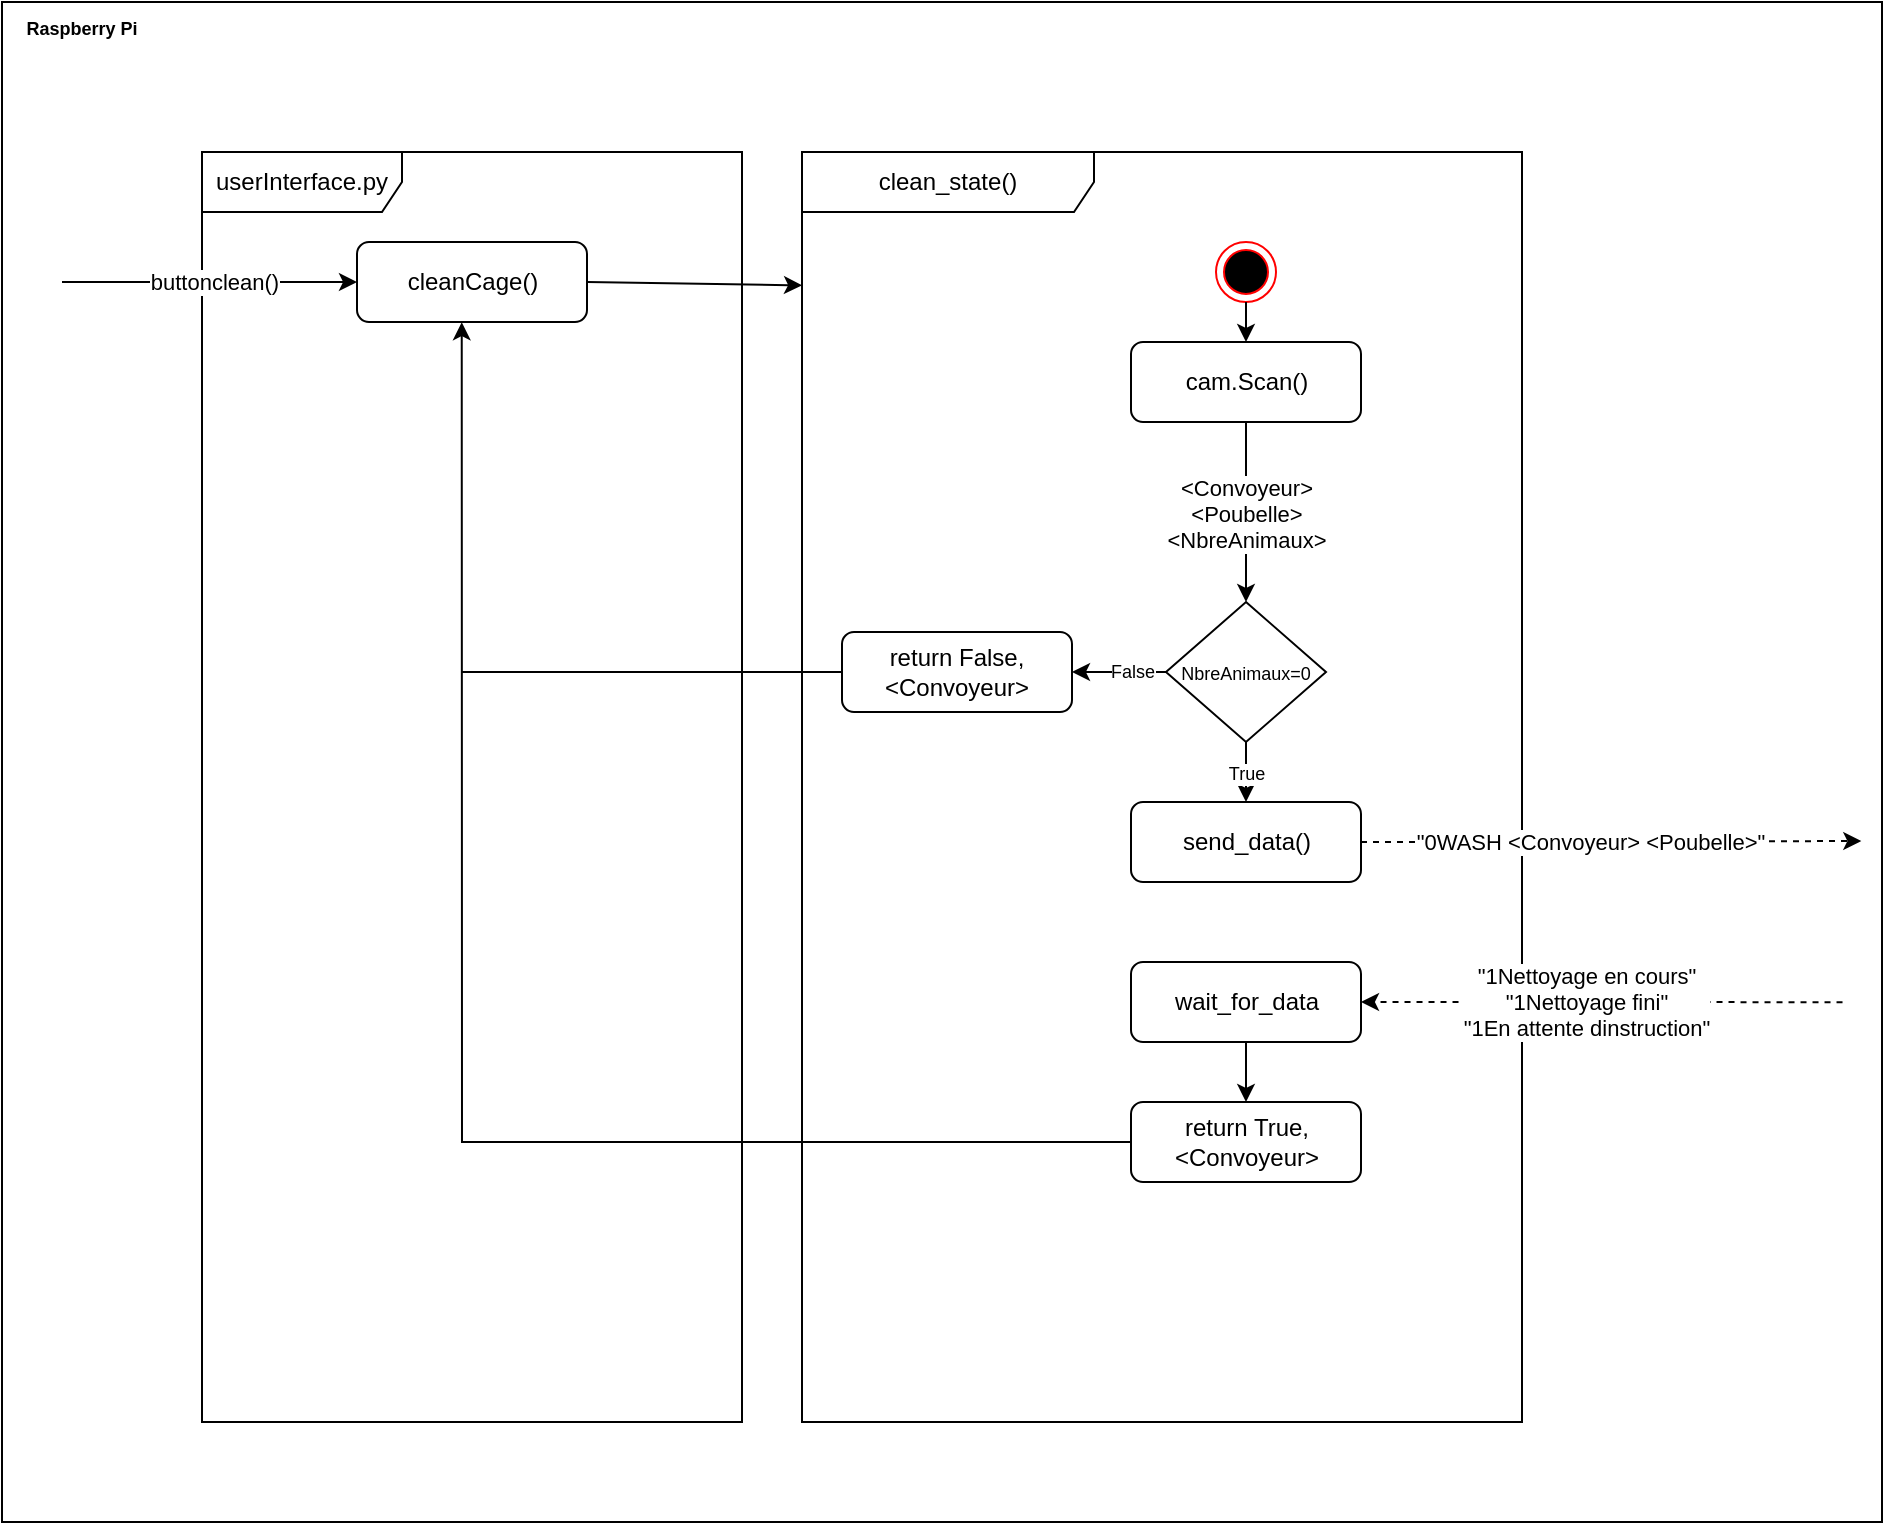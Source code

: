 <mxfile version="17.4.2" type="device"><diagram id="v_sAGbV8R6Lf0gazsoXu" name="Page-1"><mxGraphModel dx="1203" dy="817" grid="1" gridSize="10" guides="1" tooltips="1" connect="1" arrows="1" fold="1" page="1" pageScale="1" pageWidth="827" pageHeight="1169" math="0" shadow="0"><root><mxCell id="0"/><mxCell id="1" parent="0"/><mxCell id="hwBgEiHBAoMVWKnVqewj-1" value="" style="rounded=0;whiteSpace=wrap;html=1;" vertex="1" parent="1"><mxGeometry x="50" y="50" width="940" height="760" as="geometry"/></mxCell><mxCell id="hwBgEiHBAoMVWKnVqewj-2" value="userInterface.py" style="shape=umlFrame;whiteSpace=wrap;html=1;width=100;height=30;" vertex="1" parent="1"><mxGeometry x="150" y="125" width="270" height="635" as="geometry"/></mxCell><mxCell id="hwBgEiHBAoMVWKnVqewj-3" value="clean_state()" style="shape=umlFrame;whiteSpace=wrap;html=1;width=146;height=30;" vertex="1" parent="1"><mxGeometry x="450" y="125" width="360" height="635" as="geometry"/></mxCell><mxCell id="hwBgEiHBAoMVWKnVqewj-4" value="" style="endArrow=classic;html=1;rounded=0;entryX=0;entryY=0.5;entryDx=0;entryDy=0;" edge="1" parent="1" target="hwBgEiHBAoMVWKnVqewj-5"><mxGeometry width="50" height="50" relative="1" as="geometry"><mxPoint x="80" y="190" as="sourcePoint"/><mxPoint x="430" y="260" as="targetPoint"/></mxGeometry></mxCell><mxCell id="hwBgEiHBAoMVWKnVqewj-6" value="buttonclean()" style="edgeLabel;html=1;align=center;verticalAlign=middle;resizable=0;points=[];" vertex="1" connectable="0" parent="hwBgEiHBAoMVWKnVqewj-4"><mxGeometry x="-0.278" relative="1" as="geometry"><mxPoint x="23" as="offset"/></mxGeometry></mxCell><mxCell id="hwBgEiHBAoMVWKnVqewj-5" value="cleanCage()" style="rounded=1;whiteSpace=wrap;html=1;" vertex="1" parent="1"><mxGeometry x="227.5" y="170" width="115" height="40" as="geometry"/></mxCell><mxCell id="hwBgEiHBAoMVWKnVqewj-9" value="" style="endArrow=classic;html=1;rounded=0;exitX=1;exitY=0.5;exitDx=0;exitDy=0;entryX=0;entryY=0.105;entryDx=0;entryDy=0;entryPerimeter=0;" edge="1" parent="1" source="hwBgEiHBAoMVWKnVqewj-5" target="hwBgEiHBAoMVWKnVqewj-3"><mxGeometry width="50" height="50" relative="1" as="geometry"><mxPoint x="380" y="310" as="sourcePoint"/><mxPoint x="450" y="190" as="targetPoint"/></mxGeometry></mxCell><mxCell id="hwBgEiHBAoMVWKnVqewj-10" value="" style="ellipse;html=1;shape=endState;fillColor=#000000;strokeColor=#ff0000;" vertex="1" parent="1"><mxGeometry x="657" y="170" width="30" height="30" as="geometry"/></mxCell><mxCell id="hwBgEiHBAoMVWKnVqewj-11" value="cam.Scan()" style="rounded=1;whiteSpace=wrap;html=1;" vertex="1" parent="1"><mxGeometry x="614.5" y="220" width="115" height="40" as="geometry"/></mxCell><mxCell id="hwBgEiHBAoMVWKnVqewj-12" value="" style="endArrow=classic;html=1;rounded=0;exitX=0.5;exitY=1;exitDx=0;exitDy=0;entryX=0.5;entryY=0;entryDx=0;entryDy=0;" edge="1" parent="1" source="hwBgEiHBAoMVWKnVqewj-10" target="hwBgEiHBAoMVWKnVqewj-11"><mxGeometry width="50" height="50" relative="1" as="geometry"><mxPoint x="380" y="310" as="sourcePoint"/><mxPoint x="430" y="260" as="targetPoint"/></mxGeometry></mxCell><mxCell id="hwBgEiHBAoMVWKnVqewj-13" value="" style="endArrow=classic;html=1;rounded=0;exitX=0.5;exitY=1;exitDx=0;exitDy=0;" edge="1" parent="1" source="hwBgEiHBAoMVWKnVqewj-11" target="hwBgEiHBAoMVWKnVqewj-23"><mxGeometry width="50" height="50" relative="1" as="geometry"><mxPoint x="590" y="310" as="sourcePoint"/><mxPoint x="672" y="340" as="targetPoint"/></mxGeometry></mxCell><mxCell id="hwBgEiHBAoMVWKnVqewj-15" value="&amp;lt;Convoyeur&amp;gt;&lt;br&gt;&amp;lt;Poubelle&amp;gt;&lt;br&gt;&amp;lt;NbreAnimaux&amp;gt;" style="edgeLabel;html=1;align=center;verticalAlign=middle;resizable=0;points=[];" vertex="1" connectable="0" parent="hwBgEiHBAoMVWKnVqewj-13"><mxGeometry x="-0.45" relative="1" as="geometry"><mxPoint y="21" as="offset"/></mxGeometry></mxCell><mxCell id="hwBgEiHBAoMVWKnVqewj-14" value="send_data()" style="rounded=1;whiteSpace=wrap;html=1;" vertex="1" parent="1"><mxGeometry x="614.5" y="450" width="115" height="40" as="geometry"/></mxCell><mxCell id="hwBgEiHBAoMVWKnVqewj-16" value="" style="endArrow=classic;html=1;rounded=0;exitX=1;exitY=0.5;exitDx=0;exitDy=0;dashed=1;entryX=0.989;entryY=0.552;entryDx=0;entryDy=0;entryPerimeter=0;" edge="1" parent="1" source="hwBgEiHBAoMVWKnVqewj-14" target="hwBgEiHBAoMVWKnVqewj-1"><mxGeometry width="50" height="50" relative="1" as="geometry"><mxPoint x="460" y="420" as="sourcePoint"/><mxPoint x="939.76" y="469.88" as="targetPoint"/></mxGeometry></mxCell><mxCell id="hwBgEiHBAoMVWKnVqewj-18" value="&quot;0WASH &amp;lt;Convoyeur&amp;gt; &amp;lt;Poubelle&amp;gt;&quot;" style="edgeLabel;html=1;align=center;verticalAlign=middle;resizable=0;points=[];" vertex="1" connectable="0" parent="hwBgEiHBAoMVWKnVqewj-16"><mxGeometry x="0.182" y="-1" relative="1" as="geometry"><mxPoint x="-34" y="-1" as="offset"/></mxGeometry></mxCell><mxCell id="hwBgEiHBAoMVWKnVqewj-19" value="" style="endArrow=classic;html=1;rounded=0;dashed=1;exitX=0.979;exitY=0.658;exitDx=0;exitDy=0;exitPerimeter=0;entryX=1;entryY=0.5;entryDx=0;entryDy=0;" edge="1" parent="1" source="hwBgEiHBAoMVWKnVqewj-1" target="hwBgEiHBAoMVWKnVqewj-21"><mxGeometry width="50" height="50" relative="1" as="geometry"><mxPoint x="939.76" y="549.95" as="sourcePoint"/><mxPoint x="580" y="370" as="targetPoint"/></mxGeometry></mxCell><mxCell id="hwBgEiHBAoMVWKnVqewj-20" value="&quot;1Nettoyage en cours&quot;&lt;br&gt;&quot;1Nettoyage fini&quot;&lt;br&gt;&quot;1En attente dinstruction&quot;" style="edgeLabel;html=1;align=center;verticalAlign=middle;resizable=0;points=[];" vertex="1" connectable="0" parent="hwBgEiHBAoMVWKnVqewj-19"><mxGeometry x="0.245" relative="1" as="geometry"><mxPoint x="21" as="offset"/></mxGeometry></mxCell><mxCell id="hwBgEiHBAoMVWKnVqewj-21" value="wait_for_data" style="rounded=1;whiteSpace=wrap;html=1;" vertex="1" parent="1"><mxGeometry x="614.5" y="530" width="115" height="40" as="geometry"/></mxCell><mxCell id="hwBgEiHBAoMVWKnVqewj-23" value="&lt;font style=&quot;font-size: 9px&quot;&gt;NbreAnimaux=0&lt;/font&gt;" style="rhombus;whiteSpace=wrap;html=1;" vertex="1" parent="1"><mxGeometry x="632" y="350" width="80" height="70" as="geometry"/></mxCell><mxCell id="hwBgEiHBAoMVWKnVqewj-24" value="" style="endArrow=classic;html=1;rounded=0;fontSize=9;exitX=0.5;exitY=1;exitDx=0;exitDy=0;entryX=0.5;entryY=0;entryDx=0;entryDy=0;" edge="1" parent="1" source="hwBgEiHBAoMVWKnVqewj-23" target="hwBgEiHBAoMVWKnVqewj-14"><mxGeometry width="50" height="50" relative="1" as="geometry"><mxPoint x="450" y="460" as="sourcePoint"/><mxPoint x="500" y="410" as="targetPoint"/></mxGeometry></mxCell><mxCell id="hwBgEiHBAoMVWKnVqewj-25" value="True" style="edgeLabel;html=1;align=center;verticalAlign=middle;resizable=0;points=[];fontSize=9;" vertex="1" connectable="0" parent="hwBgEiHBAoMVWKnVqewj-24"><mxGeometry x="-0.567" relative="1" as="geometry"><mxPoint y="9" as="offset"/></mxGeometry></mxCell><mxCell id="hwBgEiHBAoMVWKnVqewj-26" value="" style="endArrow=classic;html=1;rounded=0;fontSize=9;exitX=0.5;exitY=1;exitDx=0;exitDy=0;entryX=0.5;entryY=0;entryDx=0;entryDy=0;" edge="1" parent="1" source="hwBgEiHBAoMVWKnVqewj-21" target="hwBgEiHBAoMVWKnVqewj-27"><mxGeometry width="50" height="50" relative="1" as="geometry"><mxPoint x="560" y="450" as="sourcePoint"/><mxPoint x="610" y="400" as="targetPoint"/></mxGeometry></mxCell><mxCell id="hwBgEiHBAoMVWKnVqewj-27" value="return True, &amp;lt;Convoyeur&amp;gt;" style="rounded=1;whiteSpace=wrap;html=1;" vertex="1" parent="1"><mxGeometry x="614.5" y="600" width="115" height="40" as="geometry"/></mxCell><mxCell id="hwBgEiHBAoMVWKnVqewj-28" value="" style="endArrow=classic;html=1;rounded=0;fontSize=9;exitX=0;exitY=0.5;exitDx=0;exitDy=0;entryX=1;entryY=0.5;entryDx=0;entryDy=0;" edge="1" parent="1" source="hwBgEiHBAoMVWKnVqewj-23" target="hwBgEiHBAoMVWKnVqewj-30"><mxGeometry width="50" height="50" relative="1" as="geometry"><mxPoint x="560" y="510" as="sourcePoint"/><mxPoint x="610" y="460" as="targetPoint"/></mxGeometry></mxCell><mxCell id="hwBgEiHBAoMVWKnVqewj-31" value="False" style="edgeLabel;html=1;align=center;verticalAlign=middle;resizable=0;points=[];fontSize=9;" vertex="1" connectable="0" parent="hwBgEiHBAoMVWKnVqewj-28"><mxGeometry x="-0.641" relative="1" as="geometry"><mxPoint x="-9" as="offset"/></mxGeometry></mxCell><mxCell id="hwBgEiHBAoMVWKnVqewj-29" value="" style="endArrow=classic;html=1;rounded=0;fontSize=9;exitX=0;exitY=0.5;exitDx=0;exitDy=0;entryX=0.481;entryY=0.134;entryDx=0;entryDy=0;entryPerimeter=0;" edge="1" parent="1" source="hwBgEiHBAoMVWKnVqewj-27" target="hwBgEiHBAoMVWKnVqewj-2"><mxGeometry width="50" height="50" relative="1" as="geometry"><mxPoint x="480" y="510" as="sourcePoint"/><mxPoint x="530" y="460" as="targetPoint"/><Array as="points"><mxPoint x="280" y="620"/></Array></mxGeometry></mxCell><mxCell id="hwBgEiHBAoMVWKnVqewj-30" value="return False, &amp;lt;Convoyeur&amp;gt;" style="rounded=1;whiteSpace=wrap;html=1;" vertex="1" parent="1"><mxGeometry x="470" y="365" width="115" height="40" as="geometry"/></mxCell><mxCell id="hwBgEiHBAoMVWKnVqewj-32" value="" style="endArrow=none;html=1;rounded=0;fontSize=9;exitX=0;exitY=0.5;exitDx=0;exitDy=0;" edge="1" parent="1" source="hwBgEiHBAoMVWKnVqewj-30"><mxGeometry width="50" height="50" relative="1" as="geometry"><mxPoint x="460" y="340" as="sourcePoint"/><mxPoint x="280" y="385" as="targetPoint"/></mxGeometry></mxCell><mxCell id="hwBgEiHBAoMVWKnVqewj-33" value="Raspberry Pi" style="text;align=center;fontStyle=1;verticalAlign=middle;spacingLeft=3;spacingRight=3;strokeColor=none;rotatable=0;points=[[0,0.5],[1,0.5]];portConstraint=eastwest;fontSize=9;" vertex="1" parent="1"><mxGeometry x="50" y="50" width="80" height="26" as="geometry"/></mxCell></root></mxGraphModel></diagram></mxfile>